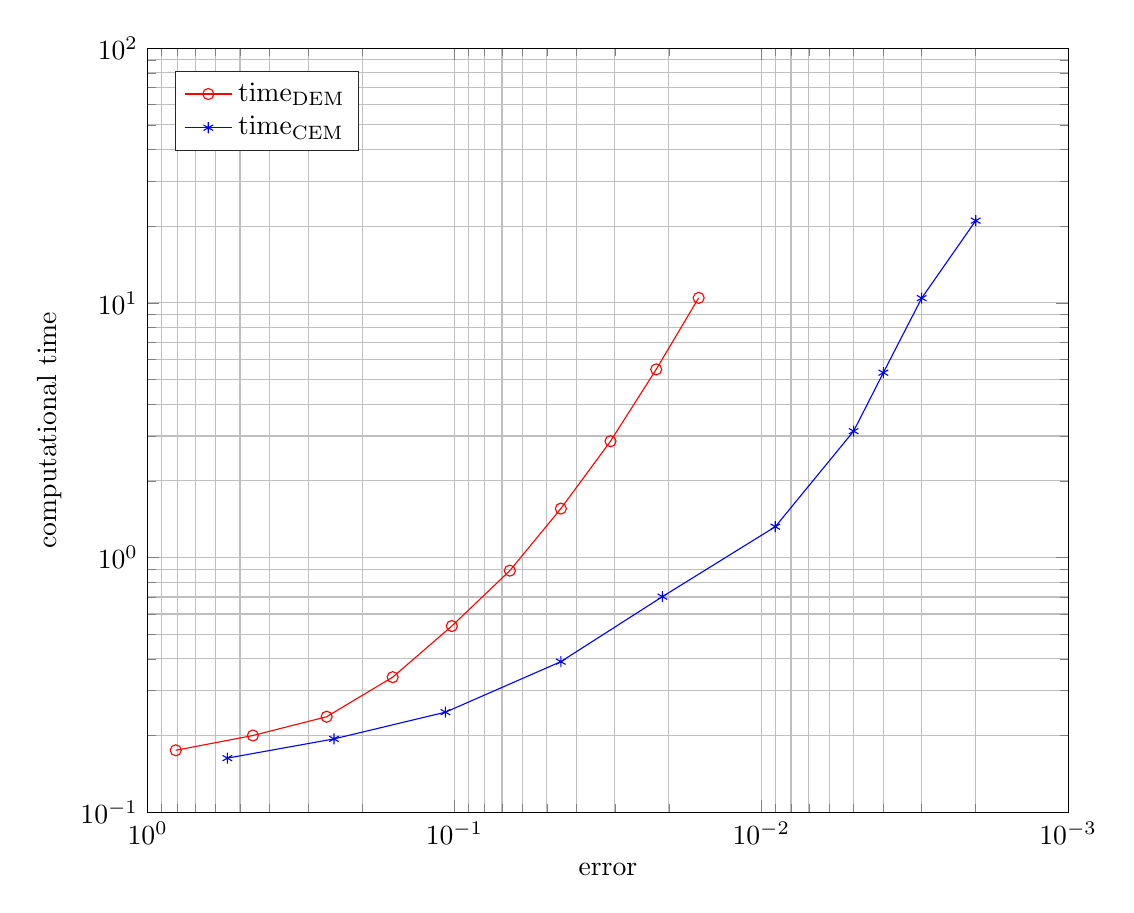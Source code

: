 % This file was created by matlab2tikz.
%
%The latest updates can be retrieved from
%  http://www.mathworks.com/matlabcentral/fileexchange/22022-matlab2tikz-matlab2tikz
%where you can also make suggestions and rate matlab2tikz.
%
\begin{tikzpicture}

\begin{axis}[%
width=4.602in,
height=3.82in,
at={(0.772in,0.516in)},
scale only axis,
x dir=reverse,
xmode=log,
xmin=0.001,
xmax=1,
xminorticks=true,
xlabel={error},
xmajorgrids,
xminorgrids,
ymode=log,
ymin=0.1,
ymax=100,
yminorticks=true,
ylabel={computational time},
ymajorgrids,
yminorgrids,
axis background/.style={fill=white},
legend style={at={(0.03,0.97)},anchor=north west,legend cell align=left,align=left,draw=white!15!black}
]
\addplot [color=red,solid,mark=o,mark options={solid}]
  table[row sep=crcr]{%
0.81	0.175\\
0.454	0.2\\
0.261	0.237\\
0.159	0.339\\
0.102	0.538\\
0.066	0.888\\
0.045	1.556\\
0.031	2.863\\
0.022	5.479\\
0.016	10.455\\
};
\addlegendentry{$\text{time}_{\text{DEM}}$};

\addplot [color=blue,solid,mark=asterisk,mark options={solid}]
  table[row sep=crcr]{%
0.55	0.163\\
0.247	0.194\\
0.107	0.247\\
0.045	0.39\\
0.021	0.702\\
0.009	1.321\\
0.005	3.134\\
0.004	5.317\\
0.003	10.432\\
0.002	21.022\\
};
\addlegendentry{$\text{time}_{\text{CEM}}$};

\end{axis}
\end{tikzpicture}%